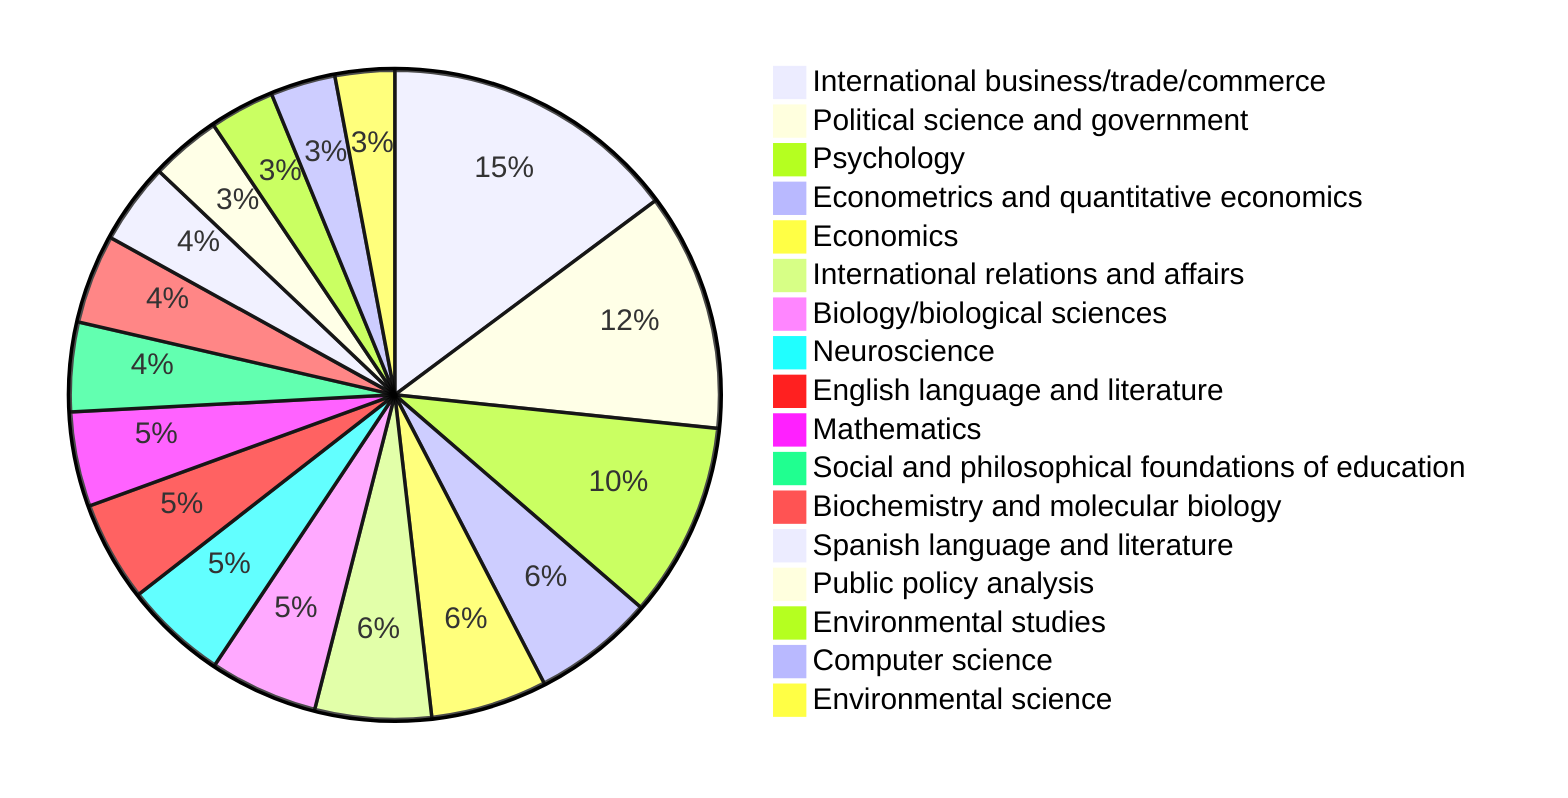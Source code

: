 pie
  "International business/trade/commerce" : 11
  "Political science and government" : 8.8
  "Psychology" : 7.2
  "Econometrics and quantitative economics" : 4.5
  "Economics" : 4.3
  "International relations and affairs" : 4.3
  "Biology/biological sciences" : 4
  "Neuroscience" : 3.8
  "English language and literature" : 3.7
  "Mathematics" : 3.5
  "Social and philosophical foundations of education" : 3.3
  "Biochemistry and molecular biology" : 3.3
  "Spanish language and literature" : 3
  "Public policy analysis" : 2.6
  "Environmental studies" : 2.4
  "Computer science" : 2.4
  "Environmental science" : 2.2
